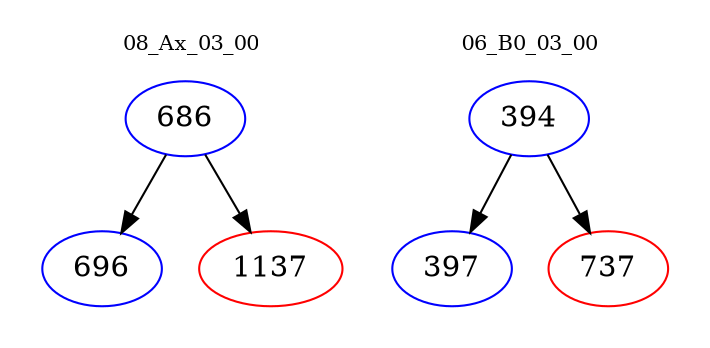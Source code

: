 digraph{
subgraph cluster_0 {
color = white
label = "08_Ax_03_00";
fontsize=10;
T0_686 [label="686", color="blue"]
T0_686 -> T0_696 [color="black"]
T0_696 [label="696", color="blue"]
T0_686 -> T0_1137 [color="black"]
T0_1137 [label="1137", color="red"]
}
subgraph cluster_1 {
color = white
label = "06_B0_03_00";
fontsize=10;
T1_394 [label="394", color="blue"]
T1_394 -> T1_397 [color="black"]
T1_397 [label="397", color="blue"]
T1_394 -> T1_737 [color="black"]
T1_737 [label="737", color="red"]
}
}
